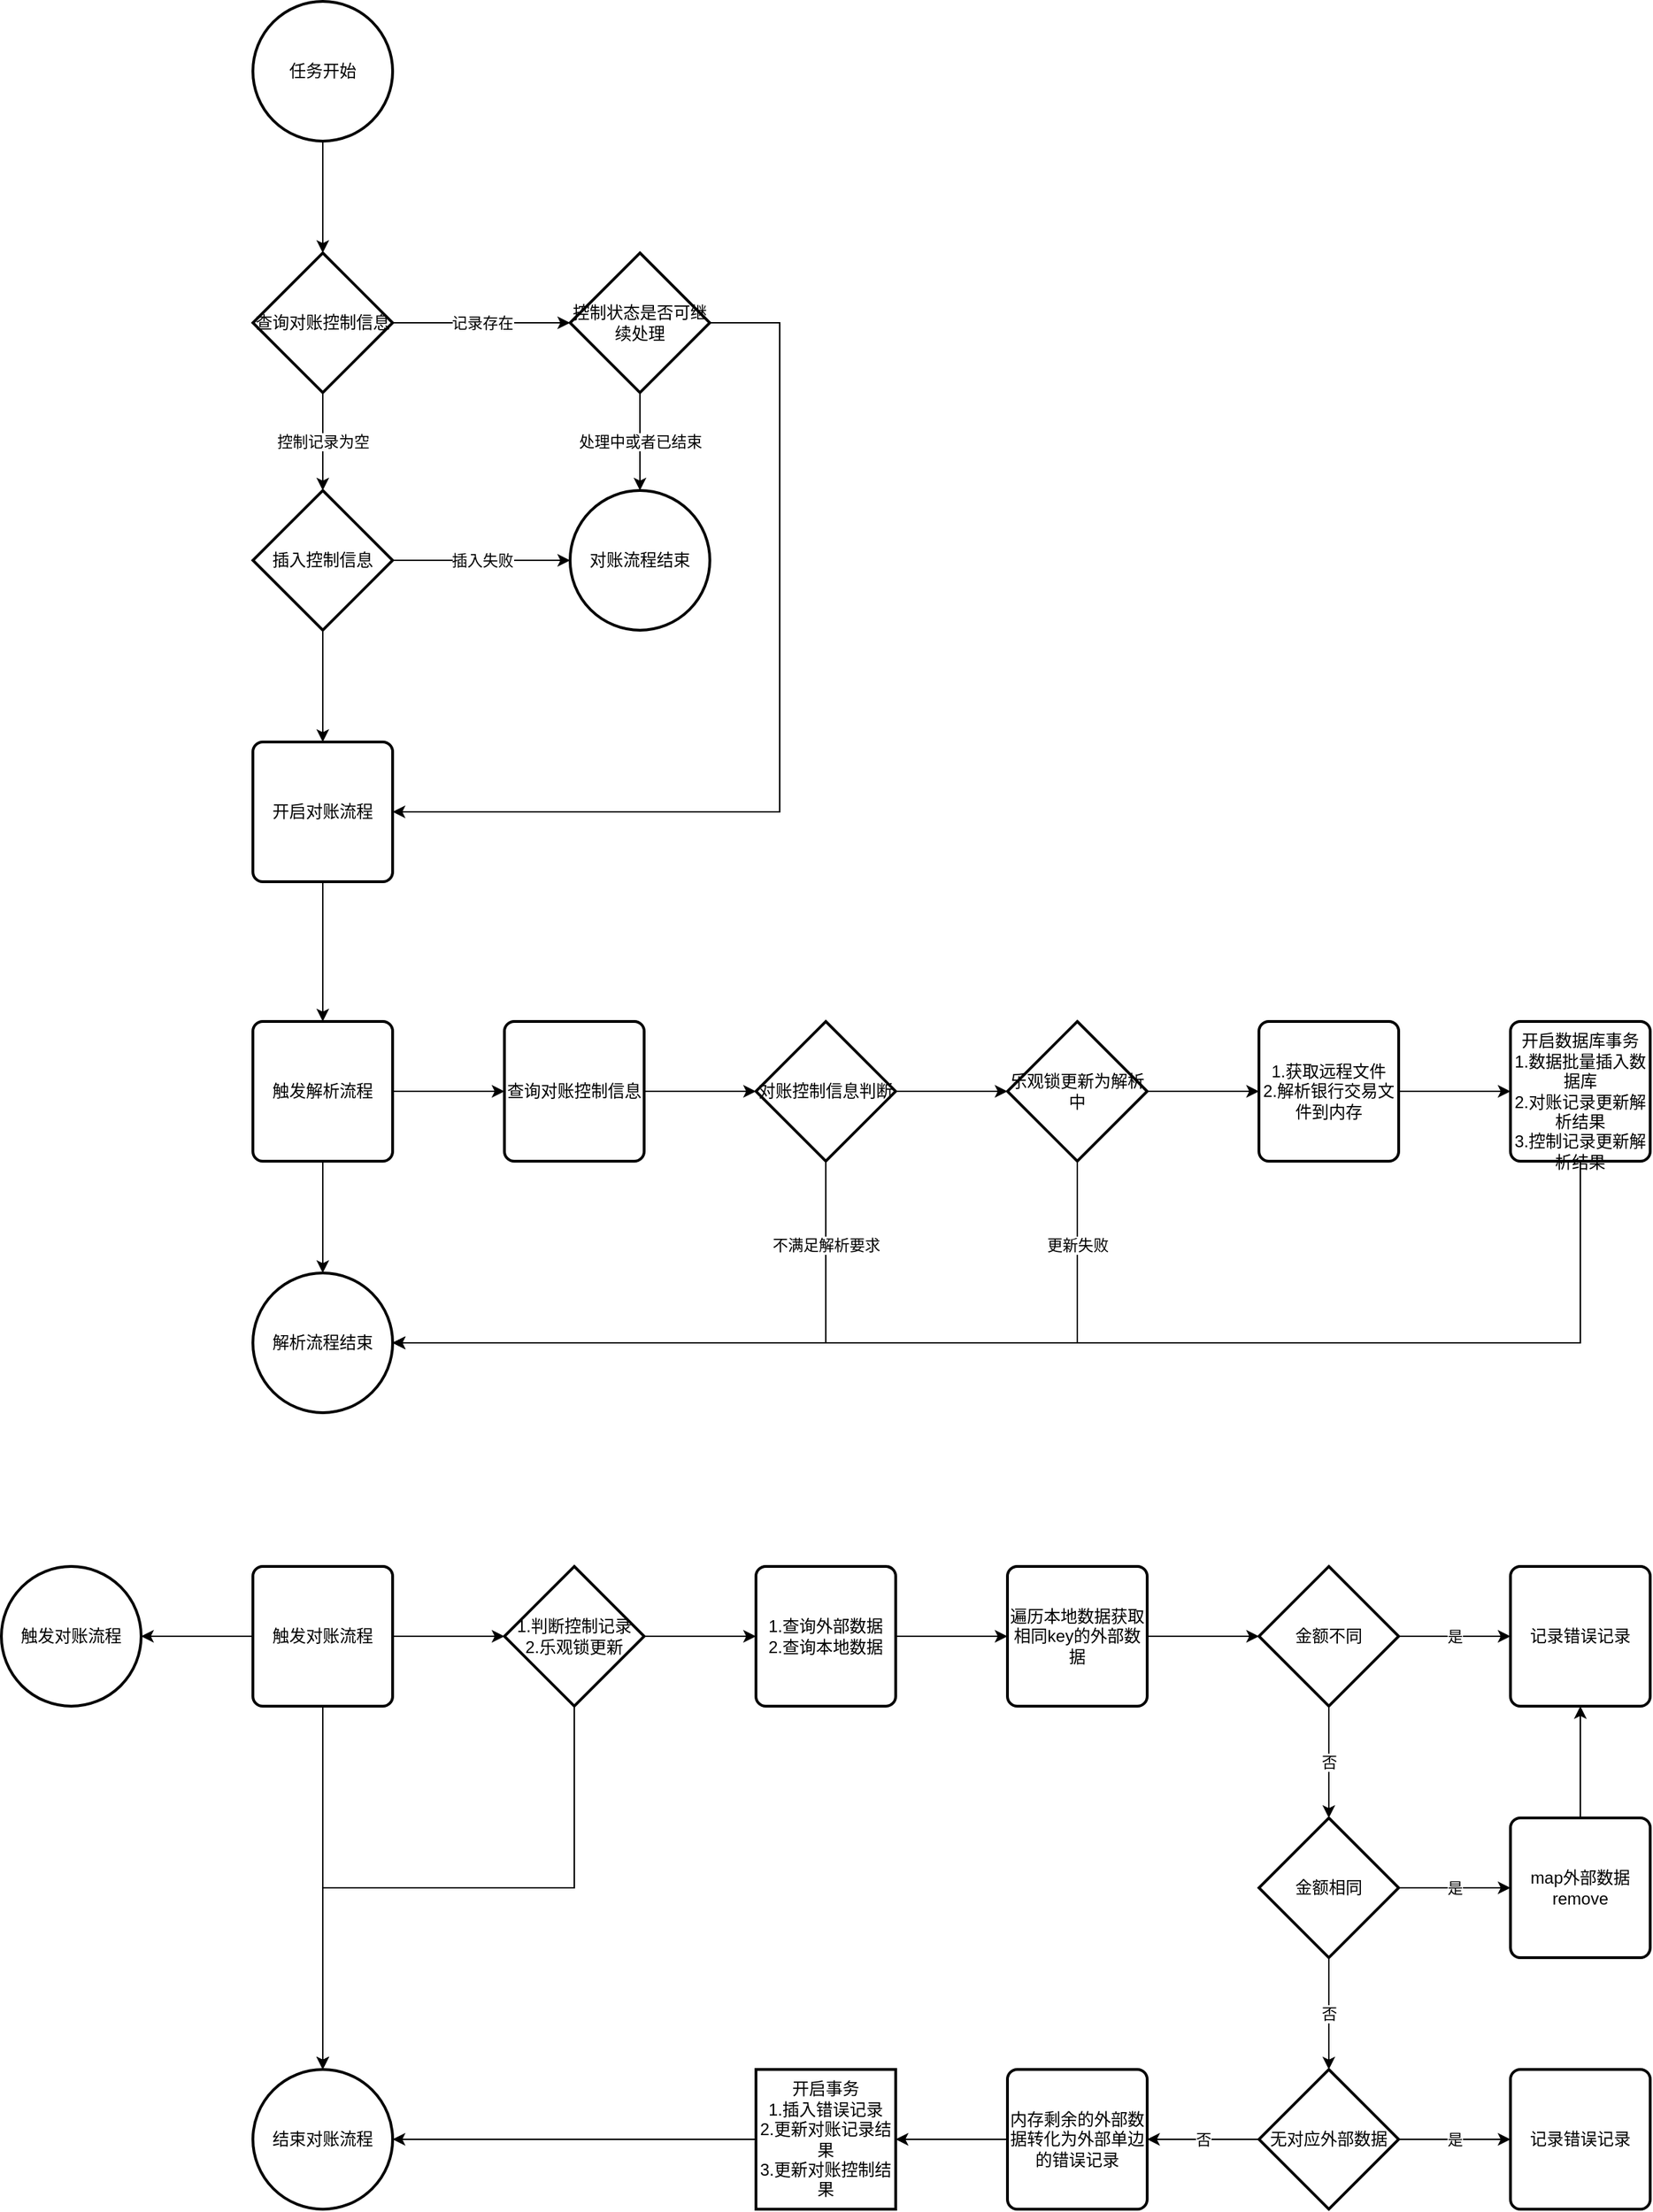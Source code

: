 <mxfile version="11.0.8" type="github"><diagram id="-w9e-e0GEL53rthxu7bP" name="第 1 页"><mxGraphModel dx="1186" dy="550" grid="1" gridSize="10" guides="1" tooltips="1" connect="1" arrows="1" fold="1" page="1" pageScale="1" pageWidth="827" pageHeight="1169" math="0" shadow="0"><root><mxCell id="0"/><mxCell id="1" parent="0"/><mxCell id="7O-L9KL2kHQlJaUhyN09-3" value="" style="edgeStyle=orthogonalEdgeStyle;rounded=0;orthogonalLoop=1;jettySize=auto;html=1;" parent="1" source="7O-L9KL2kHQlJaUhyN09-1" target="7O-L9KL2kHQlJaUhyN09-2" edge="1"><mxGeometry relative="1" as="geometry"/></mxCell><mxCell id="7O-L9KL2kHQlJaUhyN09-1" value="任务开始" style="strokeWidth=2;html=1;shape=mxgraph.flowchart.start_2;whiteSpace=wrap;" parent="1" vertex="1"><mxGeometry x="363" y="40" width="100" height="100" as="geometry"/></mxCell><mxCell id="7O-L9KL2kHQlJaUhyN09-5" value="控制记录为空" style="edgeStyle=orthogonalEdgeStyle;rounded=0;orthogonalLoop=1;jettySize=auto;html=1;" parent="1" source="7O-L9KL2kHQlJaUhyN09-2" target="7O-L9KL2kHQlJaUhyN09-4" edge="1"><mxGeometry relative="1" as="geometry"/></mxCell><mxCell id="7O-L9KL2kHQlJaUhyN09-8" value="记录存在" style="edgeStyle=orthogonalEdgeStyle;rounded=0;orthogonalLoop=1;jettySize=auto;html=1;" parent="1" source="7O-L9KL2kHQlJaUhyN09-2" target="7O-L9KL2kHQlJaUhyN09-7" edge="1"><mxGeometry relative="1" as="geometry"/></mxCell><mxCell id="7O-L9KL2kHQlJaUhyN09-2" value="查询对账控制信息" style="strokeWidth=2;html=1;shape=mxgraph.flowchart.decision;whiteSpace=wrap;fontFamily=Helvetica;fontSize=12;fontColor=#000000;align=center;strokeColor=#000000;fillColor=#ffffff;" parent="1" vertex="1"><mxGeometry x="363" y="220" width="100" height="100" as="geometry"/></mxCell><mxCell id="7O-L9KL2kHQlJaUhyN09-10" value="处理中或者已结束" style="edgeStyle=orthogonalEdgeStyle;rounded=0;orthogonalLoop=1;jettySize=auto;html=1;" parent="1" source="7O-L9KL2kHQlJaUhyN09-7" target="7O-L9KL2kHQlJaUhyN09-9" edge="1"><mxGeometry relative="1" as="geometry"><Array as="points"><mxPoint x="640" y="460"/></Array></mxGeometry></mxCell><mxCell id="7O-L9KL2kHQlJaUhyN09-36" style="edgeStyle=orthogonalEdgeStyle;rounded=0;orthogonalLoop=1;jettySize=auto;html=1;" parent="1" source="7O-L9KL2kHQlJaUhyN09-7" target="7O-L9KL2kHQlJaUhyN09-16" edge="1"><mxGeometry relative="1" as="geometry"><Array as="points"><mxPoint x="740" y="270"/><mxPoint x="740" y="620"/></Array></mxGeometry></mxCell><mxCell id="7O-L9KL2kHQlJaUhyN09-7" value="控制状态是否可继续处理" style="strokeWidth=2;html=1;shape=mxgraph.flowchart.decision;whiteSpace=wrap;fontFamily=Helvetica;fontSize=12;fontColor=#000000;align=center;strokeColor=#000000;fillColor=#ffffff;" parent="1" vertex="1"><mxGeometry x="590" y="220" width="100" height="100" as="geometry"/></mxCell><mxCell id="7O-L9KL2kHQlJaUhyN09-9" value="对账流程结束" style="strokeWidth=2;html=1;shape=mxgraph.flowchart.start_2;whiteSpace=wrap;fontFamily=Helvetica;fontSize=12;fontColor=#000000;align=center;strokeColor=#000000;fillColor=#ffffff;" parent="1" vertex="1"><mxGeometry x="590" y="390" width="100" height="100" as="geometry"/></mxCell><mxCell id="7O-L9KL2kHQlJaUhyN09-20" value="" style="edgeStyle=orthogonalEdgeStyle;rounded=0;orthogonalLoop=1;jettySize=auto;html=1;" parent="1" source="7O-L9KL2kHQlJaUhyN09-16" target="7O-L9KL2kHQlJaUhyN09-19" edge="1"><mxGeometry relative="1" as="geometry"/></mxCell><mxCell id="7O-L9KL2kHQlJaUhyN09-16" value="开启对账流程" style="rounded=1;whiteSpace=wrap;html=1;absoluteArcSize=1;arcSize=14;strokeWidth=2;fontFamily=Helvetica;fontSize=12;fontColor=#000000;align=center;strokeColor=#000000;fillColor=#ffffff;" parent="1" vertex="1"><mxGeometry x="363" y="570" width="100" height="100" as="geometry"/></mxCell><mxCell id="7O-L9KL2kHQlJaUhyN09-26" value="" style="edgeStyle=orthogonalEdgeStyle;rounded=0;orthogonalLoop=1;jettySize=auto;html=1;" parent="1" source="7O-L9KL2kHQlJaUhyN09-19" target="7O-L9KL2kHQlJaUhyN09-25" edge="1"><mxGeometry relative="1" as="geometry"/></mxCell><mxCell id="Ue5IO9bzIkWXgCMiIXQM-4" value="" style="edgeStyle=orthogonalEdgeStyle;rounded=0;orthogonalLoop=1;jettySize=auto;html=1;" parent="1" source="7O-L9KL2kHQlJaUhyN09-19" target="Ue5IO9bzIkWXgCMiIXQM-3" edge="1"><mxGeometry relative="1" as="geometry"/></mxCell><mxCell id="7O-L9KL2kHQlJaUhyN09-19" value="触发解析流程" style="rounded=1;whiteSpace=wrap;html=1;absoluteArcSize=1;arcSize=14;strokeWidth=2;fontFamily=Helvetica;fontSize=12;fontColor=#000000;align=center;strokeColor=#000000;fillColor=#ffffff;" parent="1" vertex="1"><mxGeometry x="363" y="770" width="100" height="100" as="geometry"/></mxCell><mxCell id="Ue5IO9bzIkWXgCMiIXQM-3" value="解析流程结束" style="strokeWidth=2;html=1;shape=mxgraph.flowchart.start_2;whiteSpace=wrap;fontFamily=Helvetica;fontSize=12;fontColor=#000000;align=center;strokeColor=#000000;fillColor=#ffffff;" parent="1" vertex="1"><mxGeometry x="363" y="950" width="100" height="100" as="geometry"/></mxCell><mxCell id="Ue5IO9bzIkWXgCMiIXQM-2" value="" style="edgeStyle=orthogonalEdgeStyle;rounded=0;orthogonalLoop=1;jettySize=auto;html=1;" parent="1" source="7O-L9KL2kHQlJaUhyN09-25" target="Ue5IO9bzIkWXgCMiIXQM-1" edge="1"><mxGeometry relative="1" as="geometry"/></mxCell><mxCell id="7O-L9KL2kHQlJaUhyN09-25" value="查询对账控制信息" style="rounded=1;whiteSpace=wrap;html=1;absoluteArcSize=1;arcSize=14;strokeWidth=2;fontFamily=Helvetica;fontSize=12;fontColor=#000000;align=center;strokeColor=#000000;fillColor=#ffffff;" parent="1" vertex="1"><mxGeometry x="543" y="770" width="100" height="100" as="geometry"/></mxCell><mxCell id="Ue5IO9bzIkWXgCMiIXQM-11" value="不满足解析要求" style="edgeStyle=orthogonalEdgeStyle;rounded=0;orthogonalLoop=1;jettySize=auto;html=1;" parent="1" source="Ue5IO9bzIkWXgCMiIXQM-1" target="Ue5IO9bzIkWXgCMiIXQM-3" edge="1"><mxGeometry x="-0.727" relative="1" as="geometry"><Array as="points"><mxPoint x="773" y="1000"/></Array><mxPoint as="offset"/></mxGeometry></mxCell><mxCell id="Ue5IO9bzIkWXgCMiIXQM-13" value="" style="edgeStyle=orthogonalEdgeStyle;rounded=0;orthogonalLoop=1;jettySize=auto;html=1;" parent="1" source="Ue5IO9bzIkWXgCMiIXQM-1" target="Ue5IO9bzIkWXgCMiIXQM-12" edge="1"><mxGeometry relative="1" as="geometry"/></mxCell><mxCell id="Ue5IO9bzIkWXgCMiIXQM-1" value="对账控制信息判断" style="strokeWidth=2;html=1;shape=mxgraph.flowchart.decision;whiteSpace=wrap;fontFamily=Helvetica;fontSize=12;fontColor=#000000;align=center;strokeColor=#000000;fillColor=#ffffff;" parent="1" vertex="1"><mxGeometry x="723" y="770" width="100" height="100" as="geometry"/></mxCell><mxCell id="Ue5IO9bzIkWXgCMiIXQM-14" value="更新失败" style="edgeStyle=orthogonalEdgeStyle;rounded=0;orthogonalLoop=1;jettySize=auto;html=1;entryX=1;entryY=0.5;entryDx=0;entryDy=0;entryPerimeter=0;" parent="1" source="Ue5IO9bzIkWXgCMiIXQM-12" target="Ue5IO9bzIkWXgCMiIXQM-3" edge="1"><mxGeometry x="-0.806" relative="1" as="geometry"><Array as="points"><mxPoint x="953" y="1000"/></Array><mxPoint as="offset"/></mxGeometry></mxCell><mxCell id="Ue5IO9bzIkWXgCMiIXQM-16" value="" style="edgeStyle=orthogonalEdgeStyle;rounded=0;orthogonalLoop=1;jettySize=auto;html=1;" parent="1" source="Ue5IO9bzIkWXgCMiIXQM-12" target="Ue5IO9bzIkWXgCMiIXQM-15" edge="1"><mxGeometry relative="1" as="geometry"/></mxCell><mxCell id="Ue5IO9bzIkWXgCMiIXQM-12" value="乐观锁更新为解析中" style="strokeWidth=2;html=1;shape=mxgraph.flowchart.decision;whiteSpace=wrap;fontFamily=Helvetica;fontSize=12;fontColor=#000000;align=center;strokeColor=#000000;fillColor=#ffffff;" parent="1" vertex="1"><mxGeometry x="903" y="770" width="100" height="100" as="geometry"/></mxCell><mxCell id="Ue5IO9bzIkWXgCMiIXQM-23" value="" style="edgeStyle=orthogonalEdgeStyle;rounded=0;orthogonalLoop=1;jettySize=auto;html=1;" parent="1" source="Ue5IO9bzIkWXgCMiIXQM-15" target="Ue5IO9bzIkWXgCMiIXQM-22" edge="1"><mxGeometry relative="1" as="geometry"/></mxCell><mxCell id="Ue5IO9bzIkWXgCMiIXQM-15" value="1.获取远程文件&lt;div&gt;2.解析银行交易文件到内存&lt;br&gt;&lt;/div&gt;" style="rounded=1;whiteSpace=wrap;html=1;absoluteArcSize=1;arcSize=14;strokeWidth=2;fontFamily=Helvetica;fontSize=12;fontColor=#000000;align=center;strokeColor=#000000;fillColor=#ffffff;" parent="1" vertex="1"><mxGeometry x="1083" y="770" width="100" height="100" as="geometry"/></mxCell><mxCell id="Ue5IO9bzIkWXgCMiIXQM-24" style="edgeStyle=orthogonalEdgeStyle;rounded=0;orthogonalLoop=1;jettySize=auto;html=1;entryX=1;entryY=0.5;entryDx=0;entryDy=0;entryPerimeter=0;" parent="1" source="Ue5IO9bzIkWXgCMiIXQM-22" target="Ue5IO9bzIkWXgCMiIXQM-3" edge="1"><mxGeometry relative="1" as="geometry"><Array as="points"><mxPoint x="1313" y="1000"/></Array></mxGeometry></mxCell><mxCell id="Ue5IO9bzIkWXgCMiIXQM-22" value="&lt;div&gt;&lt;br&gt;&lt;/div&gt;&lt;div&gt;开启数据库事务&lt;br&gt;&lt;/div&gt;&lt;div&gt;1.数据批量插入数据库&lt;/div&gt;&lt;div&gt;2.对账记录更新解析结果&lt;br&gt;&lt;/div&gt;&lt;div&gt;3.控制记录更新解析结果&lt;br&gt;&lt;/div&gt;" style="rounded=1;whiteSpace=wrap;html=1;absoluteArcSize=1;arcSize=14;strokeWidth=2;fontFamily=Helvetica;fontSize=12;fontColor=#000000;align=center;strokeColor=#000000;fillColor=#ffffff;" parent="1" vertex="1"><mxGeometry x="1263" y="770" width="100" height="100" as="geometry"/></mxCell><mxCell id="7O-L9KL2kHQlJaUhyN09-24" value="" style="edgeStyle=orthogonalEdgeStyle;rounded=0;orthogonalLoop=1;jettySize=auto;html=1;" parent="1" source="7O-L9KL2kHQlJaUhyN09-21" target="Ue5IO9bzIkWXgCMiIXQM-46" edge="1"><mxGeometry relative="1" as="geometry"><mxPoint x="413" y="1340" as="targetPoint"/></mxGeometry></mxCell><mxCell id="7O-L9KL2kHQlJaUhyN09-38" value="" style="edgeStyle=orthogonalEdgeStyle;rounded=0;orthogonalLoop=1;jettySize=auto;html=1;" parent="1" source="7O-L9KL2kHQlJaUhyN09-21" target="7O-L9KL2kHQlJaUhyN09-37" edge="1"><mxGeometry relative="1" as="geometry"/></mxCell><mxCell id="rnCNSocRFhu1c_8JY1k0-3" value="" style="edgeStyle=orthogonalEdgeStyle;rounded=0;orthogonalLoop=1;jettySize=auto;html=1;" edge="1" parent="1" source="7O-L9KL2kHQlJaUhyN09-21" target="rnCNSocRFhu1c_8JY1k0-2"><mxGeometry relative="1" as="geometry"/></mxCell><mxCell id="7O-L9KL2kHQlJaUhyN09-21" value="触发对账流程" style="rounded=1;whiteSpace=wrap;html=1;absoluteArcSize=1;arcSize=14;strokeWidth=2;fontFamily=Helvetica;fontSize=12;fontColor=#000000;align=center;strokeColor=#000000;fillColor=#ffffff;" parent="1" vertex="1"><mxGeometry x="363" y="1160" width="100" height="100" as="geometry"/></mxCell><mxCell id="rnCNSocRFhu1c_8JY1k0-2" value="触发对账流程" style="strokeWidth=2;html=1;shape=mxgraph.flowchart.start_2;whiteSpace=wrap;fontFamily=Helvetica;fontSize=12;fontColor=#000000;align=center;strokeColor=#000000;fillColor=#ffffff;" vertex="1" parent="1"><mxGeometry x="183" y="1160" width="100" height="100" as="geometry"/></mxCell><mxCell id="Ue5IO9bzIkWXgCMiIXQM-25" style="edgeStyle=orthogonalEdgeStyle;rounded=0;orthogonalLoop=1;jettySize=auto;html=1;entryX=0.5;entryY=0;entryDx=0;entryDy=0;entryPerimeter=0;" parent="1" source="7O-L9KL2kHQlJaUhyN09-37" target="Ue5IO9bzIkWXgCMiIXQM-46" edge="1"><mxGeometry relative="1" as="geometry"><Array as="points"><mxPoint x="593" y="1390"/><mxPoint x="413" y="1390"/></Array><mxPoint x="463" y="1390" as="targetPoint"/></mxGeometry></mxCell><mxCell id="Ue5IO9bzIkWXgCMiIXQM-27" value="" style="edgeStyle=orthogonalEdgeStyle;rounded=0;orthogonalLoop=1;jettySize=auto;html=1;" parent="1" source="7O-L9KL2kHQlJaUhyN09-37" target="Ue5IO9bzIkWXgCMiIXQM-26" edge="1"><mxGeometry relative="1" as="geometry"/></mxCell><mxCell id="7O-L9KL2kHQlJaUhyN09-37" value="1.判断控制记录&lt;div&gt;2.乐观锁更新&lt;br&gt;&lt;/div&gt;" style="strokeWidth=2;html=1;shape=mxgraph.flowchart.decision;whiteSpace=wrap;fontFamily=Helvetica;fontSize=12;fontColor=#000000;align=center;strokeColor=#000000;fillColor=#ffffff;" parent="1" vertex="1"><mxGeometry x="543" y="1160" width="100" height="100" as="geometry"/></mxCell><mxCell id="Ue5IO9bzIkWXgCMiIXQM-29" value="" style="edgeStyle=orthogonalEdgeStyle;rounded=0;orthogonalLoop=1;jettySize=auto;html=1;" parent="1" source="Ue5IO9bzIkWXgCMiIXQM-26" target="Ue5IO9bzIkWXgCMiIXQM-28" edge="1"><mxGeometry relative="1" as="geometry"/></mxCell><mxCell id="Ue5IO9bzIkWXgCMiIXQM-26" value="&lt;div&gt;1.查询外部数据&lt;/div&gt;&lt;div&gt;2.查询本地数据&lt;br&gt;&lt;/div&gt;" style="rounded=1;whiteSpace=wrap;html=1;absoluteArcSize=1;arcSize=14;strokeWidth=2;fontFamily=Helvetica;fontSize=12;fontColor=#000000;align=center;strokeColor=#000000;fillColor=#ffffff;" parent="1" vertex="1"><mxGeometry x="723" y="1160" width="100" height="100" as="geometry"/></mxCell><mxCell id="Ue5IO9bzIkWXgCMiIXQM-31" value="" style="edgeStyle=orthogonalEdgeStyle;rounded=0;orthogonalLoop=1;jettySize=auto;html=1;" parent="1" source="Ue5IO9bzIkWXgCMiIXQM-28" target="Ue5IO9bzIkWXgCMiIXQM-30" edge="1"><mxGeometry relative="1" as="geometry"/></mxCell><mxCell id="Ue5IO9bzIkWXgCMiIXQM-28" value="&lt;div&gt;遍历本地数据获取相同key的外部数据&lt;/div&gt;" style="rounded=1;whiteSpace=wrap;html=1;absoluteArcSize=1;arcSize=14;strokeWidth=2;fontFamily=Helvetica;fontSize=12;fontColor=#000000;align=center;strokeColor=#000000;fillColor=#ffffff;" parent="1" vertex="1"><mxGeometry x="903" y="1160" width="100" height="100" as="geometry"/></mxCell><mxCell id="Ue5IO9bzIkWXgCMiIXQM-33" value="否" style="edgeStyle=orthogonalEdgeStyle;rounded=0;orthogonalLoop=1;jettySize=auto;html=1;" parent="1" source="Ue5IO9bzIkWXgCMiIXQM-30" target="Ue5IO9bzIkWXgCMiIXQM-32" edge="1"><mxGeometry relative="1" as="geometry"/></mxCell><mxCell id="Ue5IO9bzIkWXgCMiIXQM-37" value="是" style="edgeStyle=orthogonalEdgeStyle;rounded=0;orthogonalLoop=1;jettySize=auto;html=1;" parent="1" source="Ue5IO9bzIkWXgCMiIXQM-30" target="Ue5IO9bzIkWXgCMiIXQM-36" edge="1"><mxGeometry relative="1" as="geometry"/></mxCell><mxCell id="Ue5IO9bzIkWXgCMiIXQM-30" value="金额不同" style="strokeWidth=2;html=1;shape=mxgraph.flowchart.decision;whiteSpace=wrap;fontFamily=Helvetica;fontSize=12;fontColor=#000000;align=center;strokeColor=#000000;fillColor=#ffffff;" parent="1" vertex="1"><mxGeometry x="1083" y="1160" width="100" height="100" as="geometry"/></mxCell><mxCell id="Ue5IO9bzIkWXgCMiIXQM-36" value="记录错误记录" style="rounded=1;whiteSpace=wrap;html=1;absoluteArcSize=1;arcSize=14;strokeWidth=2;fontFamily=Helvetica;fontSize=12;fontColor=#000000;align=center;strokeColor=#000000;fillColor=#ffffff;" parent="1" vertex="1"><mxGeometry x="1263" y="1160" width="100" height="100" as="geometry"/></mxCell><mxCell id="Ue5IO9bzIkWXgCMiIXQM-35" value="否" style="edgeStyle=orthogonalEdgeStyle;rounded=0;orthogonalLoop=1;jettySize=auto;html=1;" parent="1" source="Ue5IO9bzIkWXgCMiIXQM-32" target="Ue5IO9bzIkWXgCMiIXQM-34" edge="1"><mxGeometry relative="1" as="geometry"/></mxCell><mxCell id="Ue5IO9bzIkWXgCMiIXQM-39" value="是" style="edgeStyle=orthogonalEdgeStyle;rounded=0;orthogonalLoop=1;jettySize=auto;html=1;" parent="1" source="Ue5IO9bzIkWXgCMiIXQM-32" target="Ue5IO9bzIkWXgCMiIXQM-38" edge="1"><mxGeometry relative="1" as="geometry"/></mxCell><mxCell id="Ue5IO9bzIkWXgCMiIXQM-32" value="金额相同" style="strokeWidth=2;html=1;shape=mxgraph.flowchart.decision;whiteSpace=wrap;fontFamily=Helvetica;fontSize=12;fontColor=#000000;align=center;strokeColor=#000000;fillColor=#ffffff;" parent="1" vertex="1"><mxGeometry x="1083" y="1340" width="100" height="100" as="geometry"/></mxCell><mxCell id="Ue5IO9bzIkWXgCMiIXQM-40" value="" style="edgeStyle=orthogonalEdgeStyle;rounded=0;orthogonalLoop=1;jettySize=auto;html=1;" parent="1" source="Ue5IO9bzIkWXgCMiIXQM-38" target="Ue5IO9bzIkWXgCMiIXQM-36" edge="1"><mxGeometry relative="1" as="geometry"/></mxCell><mxCell id="Ue5IO9bzIkWXgCMiIXQM-38" value="map外部数据remove" style="rounded=1;whiteSpace=wrap;html=1;absoluteArcSize=1;arcSize=14;strokeWidth=2;fontFamily=Helvetica;fontSize=12;fontColor=#000000;align=center;strokeColor=#000000;fillColor=#ffffff;" parent="1" vertex="1"><mxGeometry x="1263" y="1340" width="100" height="100" as="geometry"/></mxCell><mxCell id="Ue5IO9bzIkWXgCMiIXQM-42" value="是" style="edgeStyle=orthogonalEdgeStyle;rounded=0;orthogonalLoop=1;jettySize=auto;html=1;" parent="1" source="Ue5IO9bzIkWXgCMiIXQM-34" target="Ue5IO9bzIkWXgCMiIXQM-41" edge="1"><mxGeometry relative="1" as="geometry"/></mxCell><mxCell id="Ue5IO9bzIkWXgCMiIXQM-44" value="否" style="edgeStyle=orthogonalEdgeStyle;rounded=0;orthogonalLoop=1;jettySize=auto;html=1;" parent="1" source="Ue5IO9bzIkWXgCMiIXQM-34" target="Ue5IO9bzIkWXgCMiIXQM-43" edge="1"><mxGeometry relative="1" as="geometry"/></mxCell><mxCell id="Ue5IO9bzIkWXgCMiIXQM-34" value="无对应外部数据" style="strokeWidth=2;html=1;shape=mxgraph.flowchart.decision;whiteSpace=wrap;fontFamily=Helvetica;fontSize=12;fontColor=#000000;align=center;strokeColor=#000000;fillColor=#ffffff;" parent="1" vertex="1"><mxGeometry x="1083" y="1520" width="100" height="100" as="geometry"/></mxCell><mxCell id="_Tnf01wYiLCRWvJhrUny-2" value="" style="edgeStyle=orthogonalEdgeStyle;rounded=0;orthogonalLoop=1;jettySize=auto;html=1;" parent="1" source="Ue5IO9bzIkWXgCMiIXQM-43" target="_Tnf01wYiLCRWvJhrUny-1" edge="1"><mxGeometry relative="1" as="geometry"/></mxCell><mxCell id="Ue5IO9bzIkWXgCMiIXQM-43" value="内存剩余的外部数据转化为外部单边的错误记录" style="rounded=1;whiteSpace=wrap;html=1;absoluteArcSize=1;arcSize=14;strokeWidth=2;fontFamily=Helvetica;fontSize=12;fontColor=#000000;align=center;strokeColor=#000000;fillColor=#ffffff;" parent="1" vertex="1"><mxGeometry x="903" y="1520" width="100" height="100" as="geometry"/></mxCell><mxCell id="_Tnf01wYiLCRWvJhrUny-4" value="" style="edgeStyle=orthogonalEdgeStyle;rounded=0;orthogonalLoop=1;jettySize=auto;html=1;" parent="1" source="_Tnf01wYiLCRWvJhrUny-1" target="Ue5IO9bzIkWXgCMiIXQM-46" edge="1"><mxGeometry relative="1" as="geometry"><mxPoint x="643" y="1570" as="targetPoint"/></mxGeometry></mxCell><mxCell id="_Tnf01wYiLCRWvJhrUny-1" value="&lt;div&gt;开启事务&lt;/div&gt;&lt;div&gt;1.插入错误记录&lt;/div&gt;&lt;div&gt;2.更新对账记录结果&lt;/div&gt;&lt;div&gt;3.更新对账控制结果&lt;br&gt;&lt;/div&gt;" style="whiteSpace=wrap;html=1;aspect=fixed;fontFamily=Helvetica;fontSize=12;fontColor=#000000;align=center;strokeColor=#000000;strokeWidth=2;fillColor=#ffffff;" parent="1" vertex="1"><mxGeometry x="723" y="1520" width="100" height="100" as="geometry"/></mxCell><mxCell id="Ue5IO9bzIkWXgCMiIXQM-41" value="记录错误记录" style="rounded=1;whiteSpace=wrap;html=1;absoluteArcSize=1;arcSize=14;strokeWidth=2;fontFamily=Helvetica;fontSize=12;fontColor=#000000;align=center;strokeColor=#000000;fillColor=#ffffff;" parent="1" vertex="1"><mxGeometry x="1263" y="1520" width="100" height="100" as="geometry"/></mxCell><mxCell id="Ue5IO9bzIkWXgCMiIXQM-46" value="结束对账流程" style="strokeWidth=2;html=1;shape=mxgraph.flowchart.start_2;whiteSpace=wrap;fontFamily=Helvetica;fontSize=12;fontColor=#000000;align=center;strokeColor=#000000;fillColor=#ffffff;" parent="1" vertex="1"><mxGeometry x="363" y="1520" width="100" height="100" as="geometry"/></mxCell><mxCell id="7O-L9KL2kHQlJaUhyN09-12" value="插入失败" style="edgeStyle=orthogonalEdgeStyle;rounded=0;orthogonalLoop=1;jettySize=auto;html=1;exitX=1;exitY=0.5;exitDx=0;exitDy=0;exitPerimeter=0;" parent="1" source="7O-L9KL2kHQlJaUhyN09-4" target="7O-L9KL2kHQlJaUhyN09-9" edge="1"><mxGeometry relative="1" as="geometry"><mxPoint x="360" y="440" as="sourcePoint"/><Array as="points"/></mxGeometry></mxCell><mxCell id="7O-L9KL2kHQlJaUhyN09-33" value="" style="edgeStyle=orthogonalEdgeStyle;rounded=0;orthogonalLoop=1;jettySize=auto;html=1;" parent="1" source="7O-L9KL2kHQlJaUhyN09-4" target="7O-L9KL2kHQlJaUhyN09-16" edge="1"><mxGeometry relative="1" as="geometry"/></mxCell><mxCell id="7O-L9KL2kHQlJaUhyN09-4" value="插入控制信息" style="strokeWidth=2;html=1;shape=mxgraph.flowchart.decision;whiteSpace=wrap;fontFamily=Helvetica;fontSize=12;fontColor=#000000;align=center;strokeColor=#000000;fillColor=#ffffff;" parent="1" vertex="1"><mxGeometry x="363" y="390" width="100" height="100" as="geometry"/></mxCell></root></mxGraphModel></diagram></mxfile>